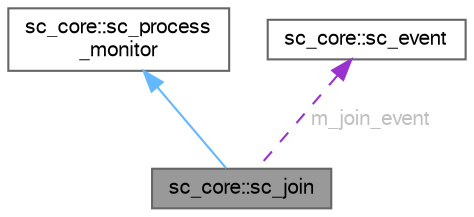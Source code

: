 digraph "sc_core::sc_join"
{
 // LATEX_PDF_SIZE
  bgcolor="transparent";
  edge [fontname=FreeSans,fontsize=10,labelfontname=FreeSans,labelfontsize=10];
  node [fontname=FreeSans,fontsize=10,shape=box,height=0.2,width=0.4];
  Node1 [id="Node000001",label="sc_core::sc_join",height=0.2,width=0.4,color="gray40", fillcolor="grey60", style="filled", fontcolor="black",tooltip=" "];
  Node2 -> Node1 [id="edge1_Node000001_Node000002",dir="back",color="steelblue1",style="solid",tooltip=" "];
  Node2 [id="Node000002",label="sc_core::sc_process\l_monitor",height=0.2,width=0.4,color="gray40", fillcolor="white", style="filled",URL="$a02145.html",tooltip=" "];
  Node3 -> Node1 [id="edge2_Node000001_Node000003",dir="back",color="darkorchid3",style="dashed",tooltip=" ",label=" m_join_event",fontcolor="grey" ];
  Node3 [id="Node000003",label="sc_core::sc_event",height=0.2,width=0.4,color="gray40", fillcolor="white", style="filled",URL="$a02053.html",tooltip=" "];
}

